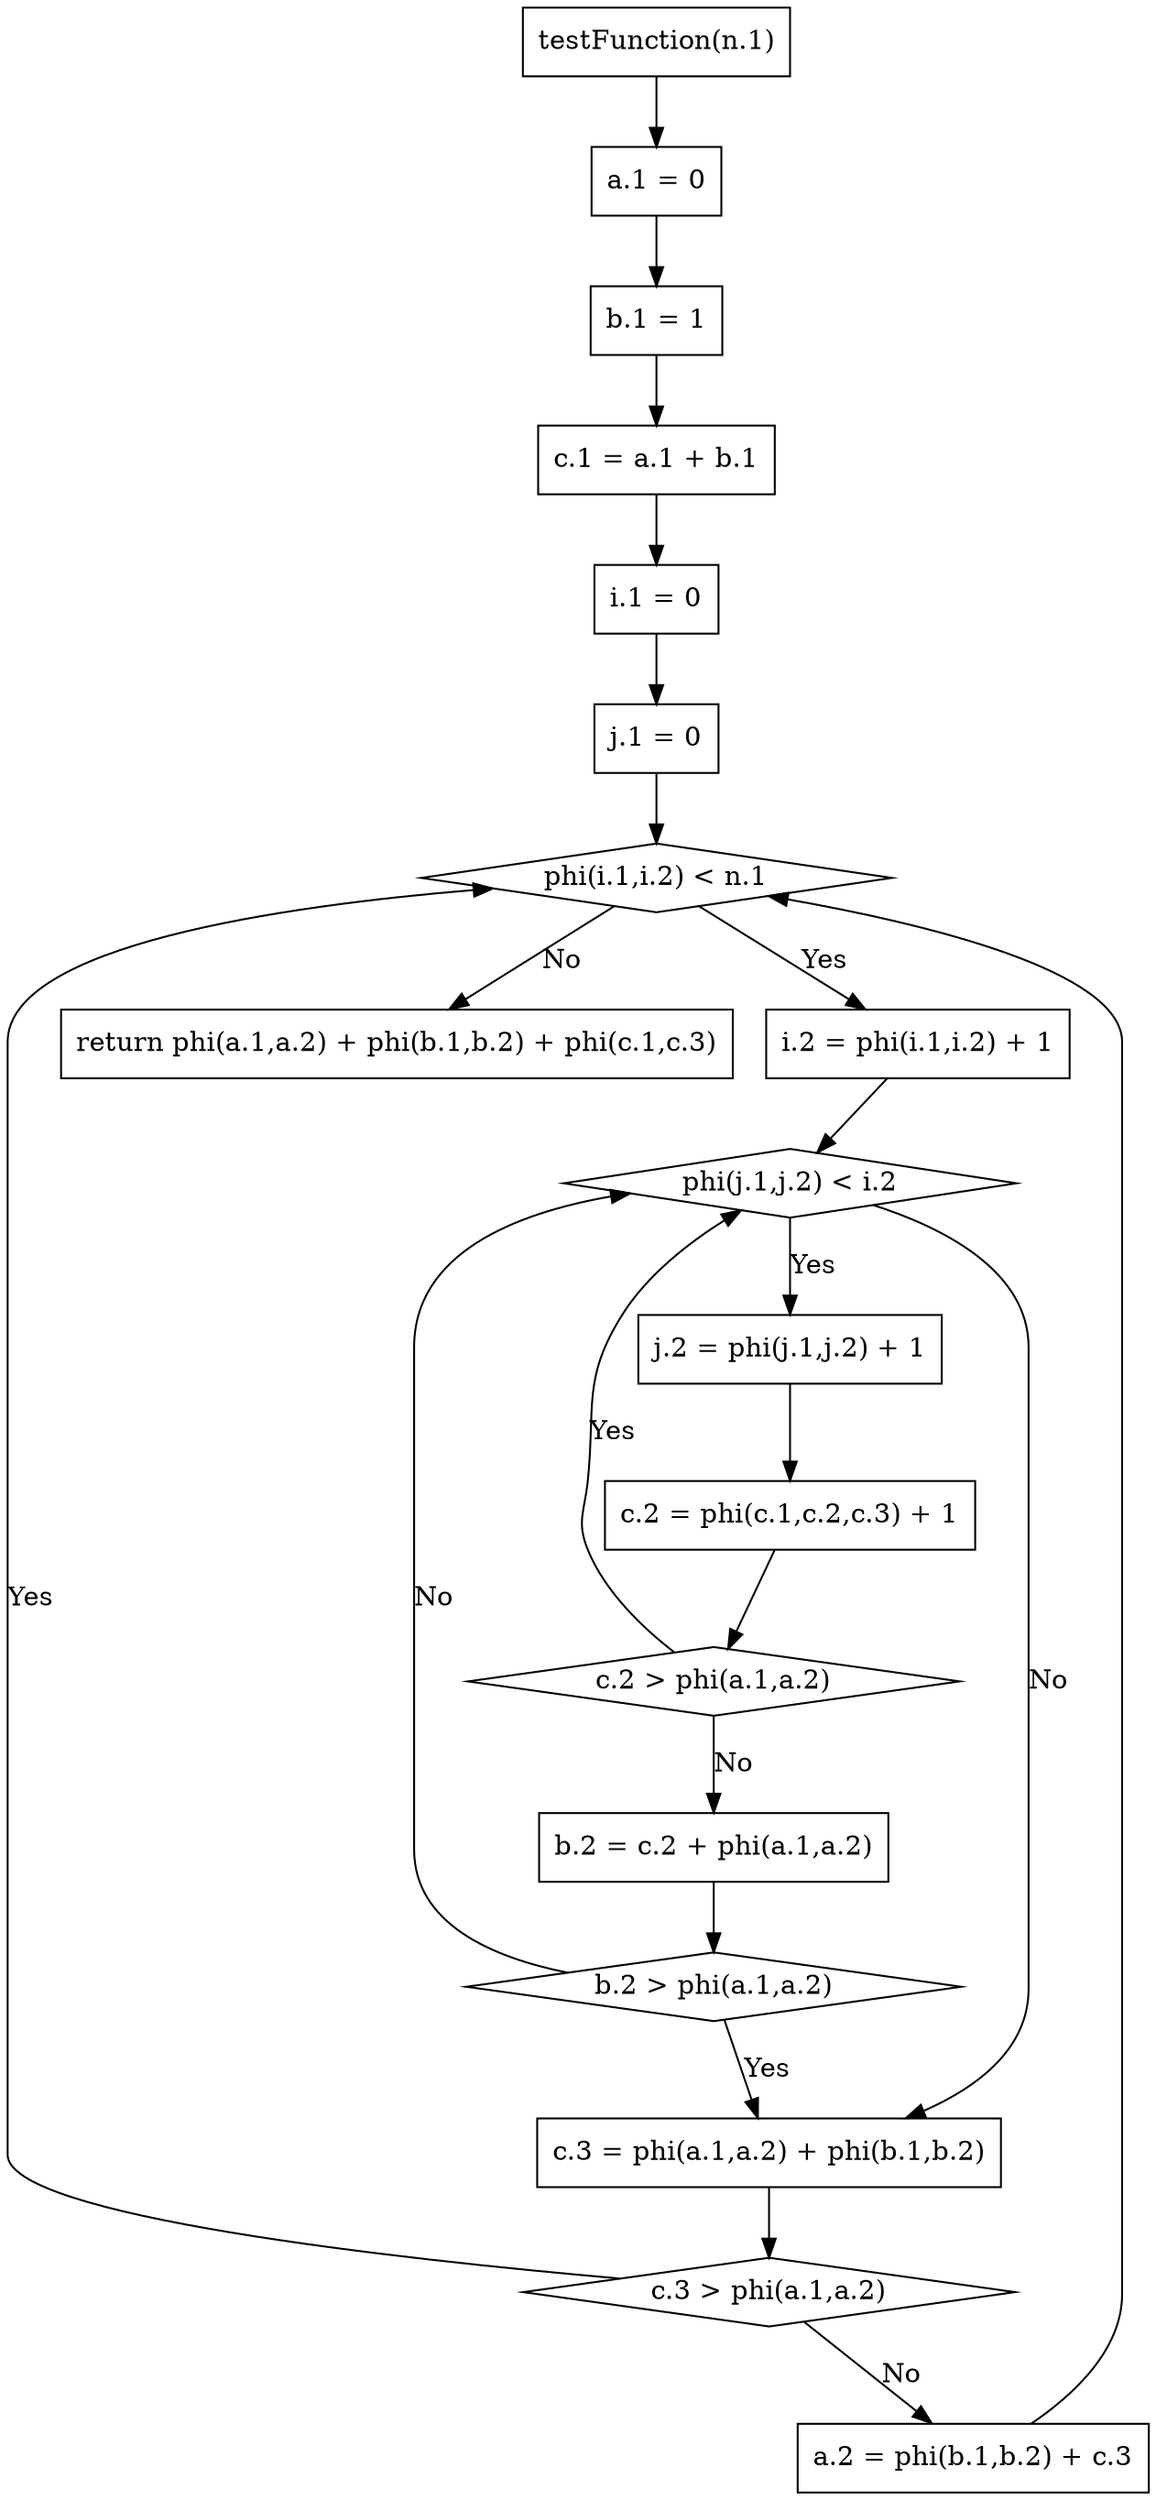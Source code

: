 digraph "gr" {
"1" ["label"="testFunction(n.1)","shape"="box"]
"2" ["label"="a.1 = 0","shape"="box"]
"3" ["label"="b.1 = 1","shape"="box"]
"4" ["label"="c.1 = a.1 + b.1","shape"="box"]
"5" ["label"="i.1 = 0","shape"="box"]
"6" ["label"="j.1 = 0","shape"="box"]
"7" ["label"="phi(i.1,i.2) < n.1","shape"="diamond"]
"8" ["label"="i.2 = phi(i.1,i.2) + 1","shape"="box"]
"9" ["label"="phi(j.1,j.2) < i.2","shape"="diamond"]
"10" ["label"="j.2 = phi(j.1,j.2) + 1","shape"="box"]
"11" ["label"="c.2 = phi(c.1,c.2,c.3) + 1","shape"="box"]
"12" ["label"="c.2 > phi(a.1,a.2)","shape"="diamond"]
"13" ["label"="b.2 = c.2 + phi(a.1,a.2)","shape"="box"]
"14" ["label"="b.2 > phi(a.1,a.2)","shape"="diamond"]
"15" ["label"="c.3 = phi(a.1,a.2) + phi(b.1,b.2)","shape"="box"]
"16" ["label"="c.3 > phi(a.1,a.2)","shape"="diamond"]
"17" ["label"="a.2 = phi(b.1,b.2) + c.3","shape"="box"]
"18" ["label"="return phi(a.1,a.2) + phi(b.1,b.2) + phi(c.1,c.3)","shape"="box"]
"1" -> "2" ["label"=""]
"2" -> "3" ["label"=""]
"3" -> "4" ["label"=""]
"4" -> "5" ["label"=""]
"5" -> "6" ["label"=""]
"6" -> "7" ["label"=""]
"7" -> "8" ["label"="Yes"]
"8" -> "9" ["label"=""]
"9" -> "10" ["label"="Yes"]
"10" -> "11" ["label"=""]
"11" -> "12" ["label"=""]
"12" -> "9" ["label"="Yes"]
"12" -> "13" ["label"="No"]
"13" -> "14" ["label"=""]
"14" -> "15" ["label"="Yes"]
"14" -> "9" ["label"="No"]
"9" -> "15" ["label"="No"]
"15" -> "16" ["label"=""]
"16" -> "7" ["label"="Yes"]
"16" -> "17" ["label"="No"]
"17" -> "7" ["label"=""]
"7" -> "18" ["label"="No"]
}